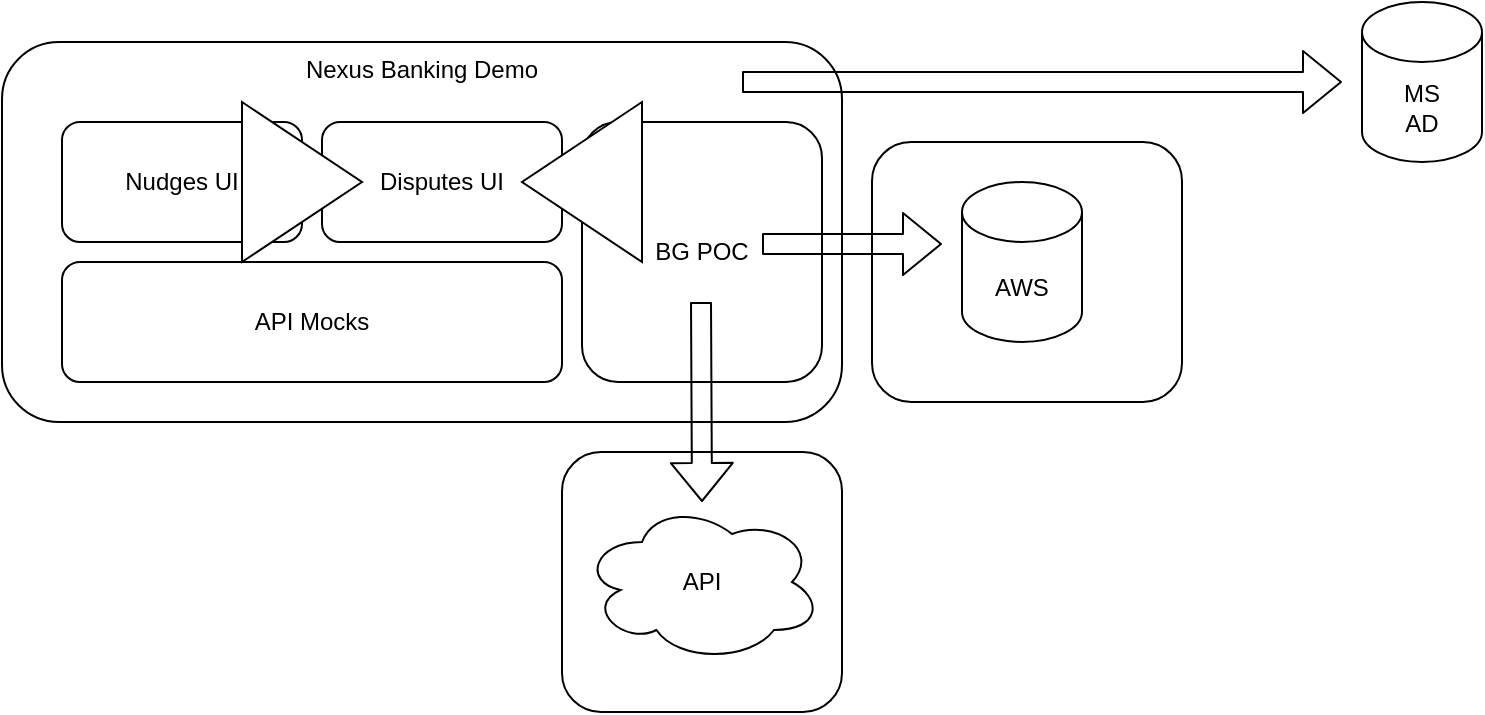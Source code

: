 <mxfile version="14.5.3" type="github">
  <diagram id="SjxEzp3B3Er_9qphzSCv" name="Page-1">
    <mxGraphModel dx="2404" dy="860" grid="1" gridSize="10" guides="1" tooltips="1" connect="1" arrows="1" fold="1" page="1" pageScale="1" pageWidth="850" pageHeight="1100" math="0" shadow="0">
      <root>
        <mxCell id="0" />
        <mxCell id="1" parent="0" />
        <mxCell id="lehfB2Kb_rCUWP32BNfx-12" value="" style="rounded=1;whiteSpace=wrap;html=1;" vertex="1" parent="1">
          <mxGeometry x="365" y="160" width="155" height="130" as="geometry" />
        </mxCell>
        <mxCell id="lehfB2Kb_rCUWP32BNfx-11" value="" style="rounded=1;whiteSpace=wrap;html=1;" vertex="1" parent="1">
          <mxGeometry x="210" y="315" width="140" height="130" as="geometry" />
        </mxCell>
        <mxCell id="lehfB2Kb_rCUWP32BNfx-1" value="Nexus Banking Demo" style="rounded=1;whiteSpace=wrap;html=1;verticalAlign=top;" vertex="1" parent="1">
          <mxGeometry x="-70" y="110" width="420" height="190" as="geometry" />
        </mxCell>
        <mxCell id="lehfB2Kb_rCUWP32BNfx-2" value="BG POC" style="rounded=1;whiteSpace=wrap;html=1;" vertex="1" parent="1">
          <mxGeometry x="220" y="150" width="120" height="130" as="geometry" />
        </mxCell>
        <mxCell id="lehfB2Kb_rCUWP32BNfx-3" value="" style="shape=flexArrow;endArrow=classic;html=1;" edge="1" parent="1">
          <mxGeometry width="50" height="50" relative="1" as="geometry">
            <mxPoint x="310" y="211" as="sourcePoint" />
            <mxPoint x="400" y="211" as="targetPoint" />
          </mxGeometry>
        </mxCell>
        <mxCell id="lehfB2Kb_rCUWP32BNfx-4" value="" style="shape=flexArrow;endArrow=classic;html=1;" edge="1" parent="1">
          <mxGeometry width="50" height="50" relative="1" as="geometry">
            <mxPoint x="300" y="130" as="sourcePoint" />
            <mxPoint x="600" y="130" as="targetPoint" />
          </mxGeometry>
        </mxCell>
        <mxCell id="lehfB2Kb_rCUWP32BNfx-5" value="AWS" style="shape=cylinder3;whiteSpace=wrap;html=1;boundedLbl=1;backgroundOutline=1;size=15;" vertex="1" parent="1">
          <mxGeometry x="410" y="180" width="60" height="80" as="geometry" />
        </mxCell>
        <mxCell id="lehfB2Kb_rCUWP32BNfx-6" value="MS&lt;br&gt;AD" style="shape=cylinder3;whiteSpace=wrap;html=1;boundedLbl=1;backgroundOutline=1;size=15;" vertex="1" parent="1">
          <mxGeometry x="610" y="90" width="60" height="80" as="geometry" />
        </mxCell>
        <mxCell id="lehfB2Kb_rCUWP32BNfx-7" value="API Mocks" style="rounded=1;whiteSpace=wrap;html=1;" vertex="1" parent="1">
          <mxGeometry x="-40" y="220" width="250" height="60" as="geometry" />
        </mxCell>
        <mxCell id="lehfB2Kb_rCUWP32BNfx-8" value="" style="shape=flexArrow;endArrow=classic;html=1;" edge="1" parent="1">
          <mxGeometry width="50" height="50" relative="1" as="geometry">
            <mxPoint x="279.5" y="240" as="sourcePoint" />
            <mxPoint x="280" y="340" as="targetPoint" />
          </mxGeometry>
        </mxCell>
        <mxCell id="lehfB2Kb_rCUWP32BNfx-9" value="API" style="ellipse;shape=cloud;whiteSpace=wrap;html=1;" vertex="1" parent="1">
          <mxGeometry x="220" y="340" width="120" height="80" as="geometry" />
        </mxCell>
        <mxCell id="lehfB2Kb_rCUWP32BNfx-10" value="Disputes UI" style="rounded=1;whiteSpace=wrap;html=1;" vertex="1" parent="1">
          <mxGeometry x="90" y="150" width="120" height="60" as="geometry" />
        </mxCell>
        <mxCell id="lehfB2Kb_rCUWP32BNfx-13" value="Nudges UI" style="rounded=1;whiteSpace=wrap;html=1;" vertex="1" parent="1">
          <mxGeometry x="-40" y="150" width="120" height="60" as="geometry" />
        </mxCell>
        <mxCell id="lehfB2Kb_rCUWP32BNfx-14" value="" style="triangle;whiteSpace=wrap;html=1;" vertex="1" parent="1">
          <mxGeometry x="50" y="140" width="60" height="80" as="geometry" />
        </mxCell>
        <mxCell id="lehfB2Kb_rCUWP32BNfx-15" value="" style="triangle;whiteSpace=wrap;html=1;rotation=-180;" vertex="1" parent="1">
          <mxGeometry x="190" y="140" width="60" height="80" as="geometry" />
        </mxCell>
      </root>
    </mxGraphModel>
  </diagram>
</mxfile>
